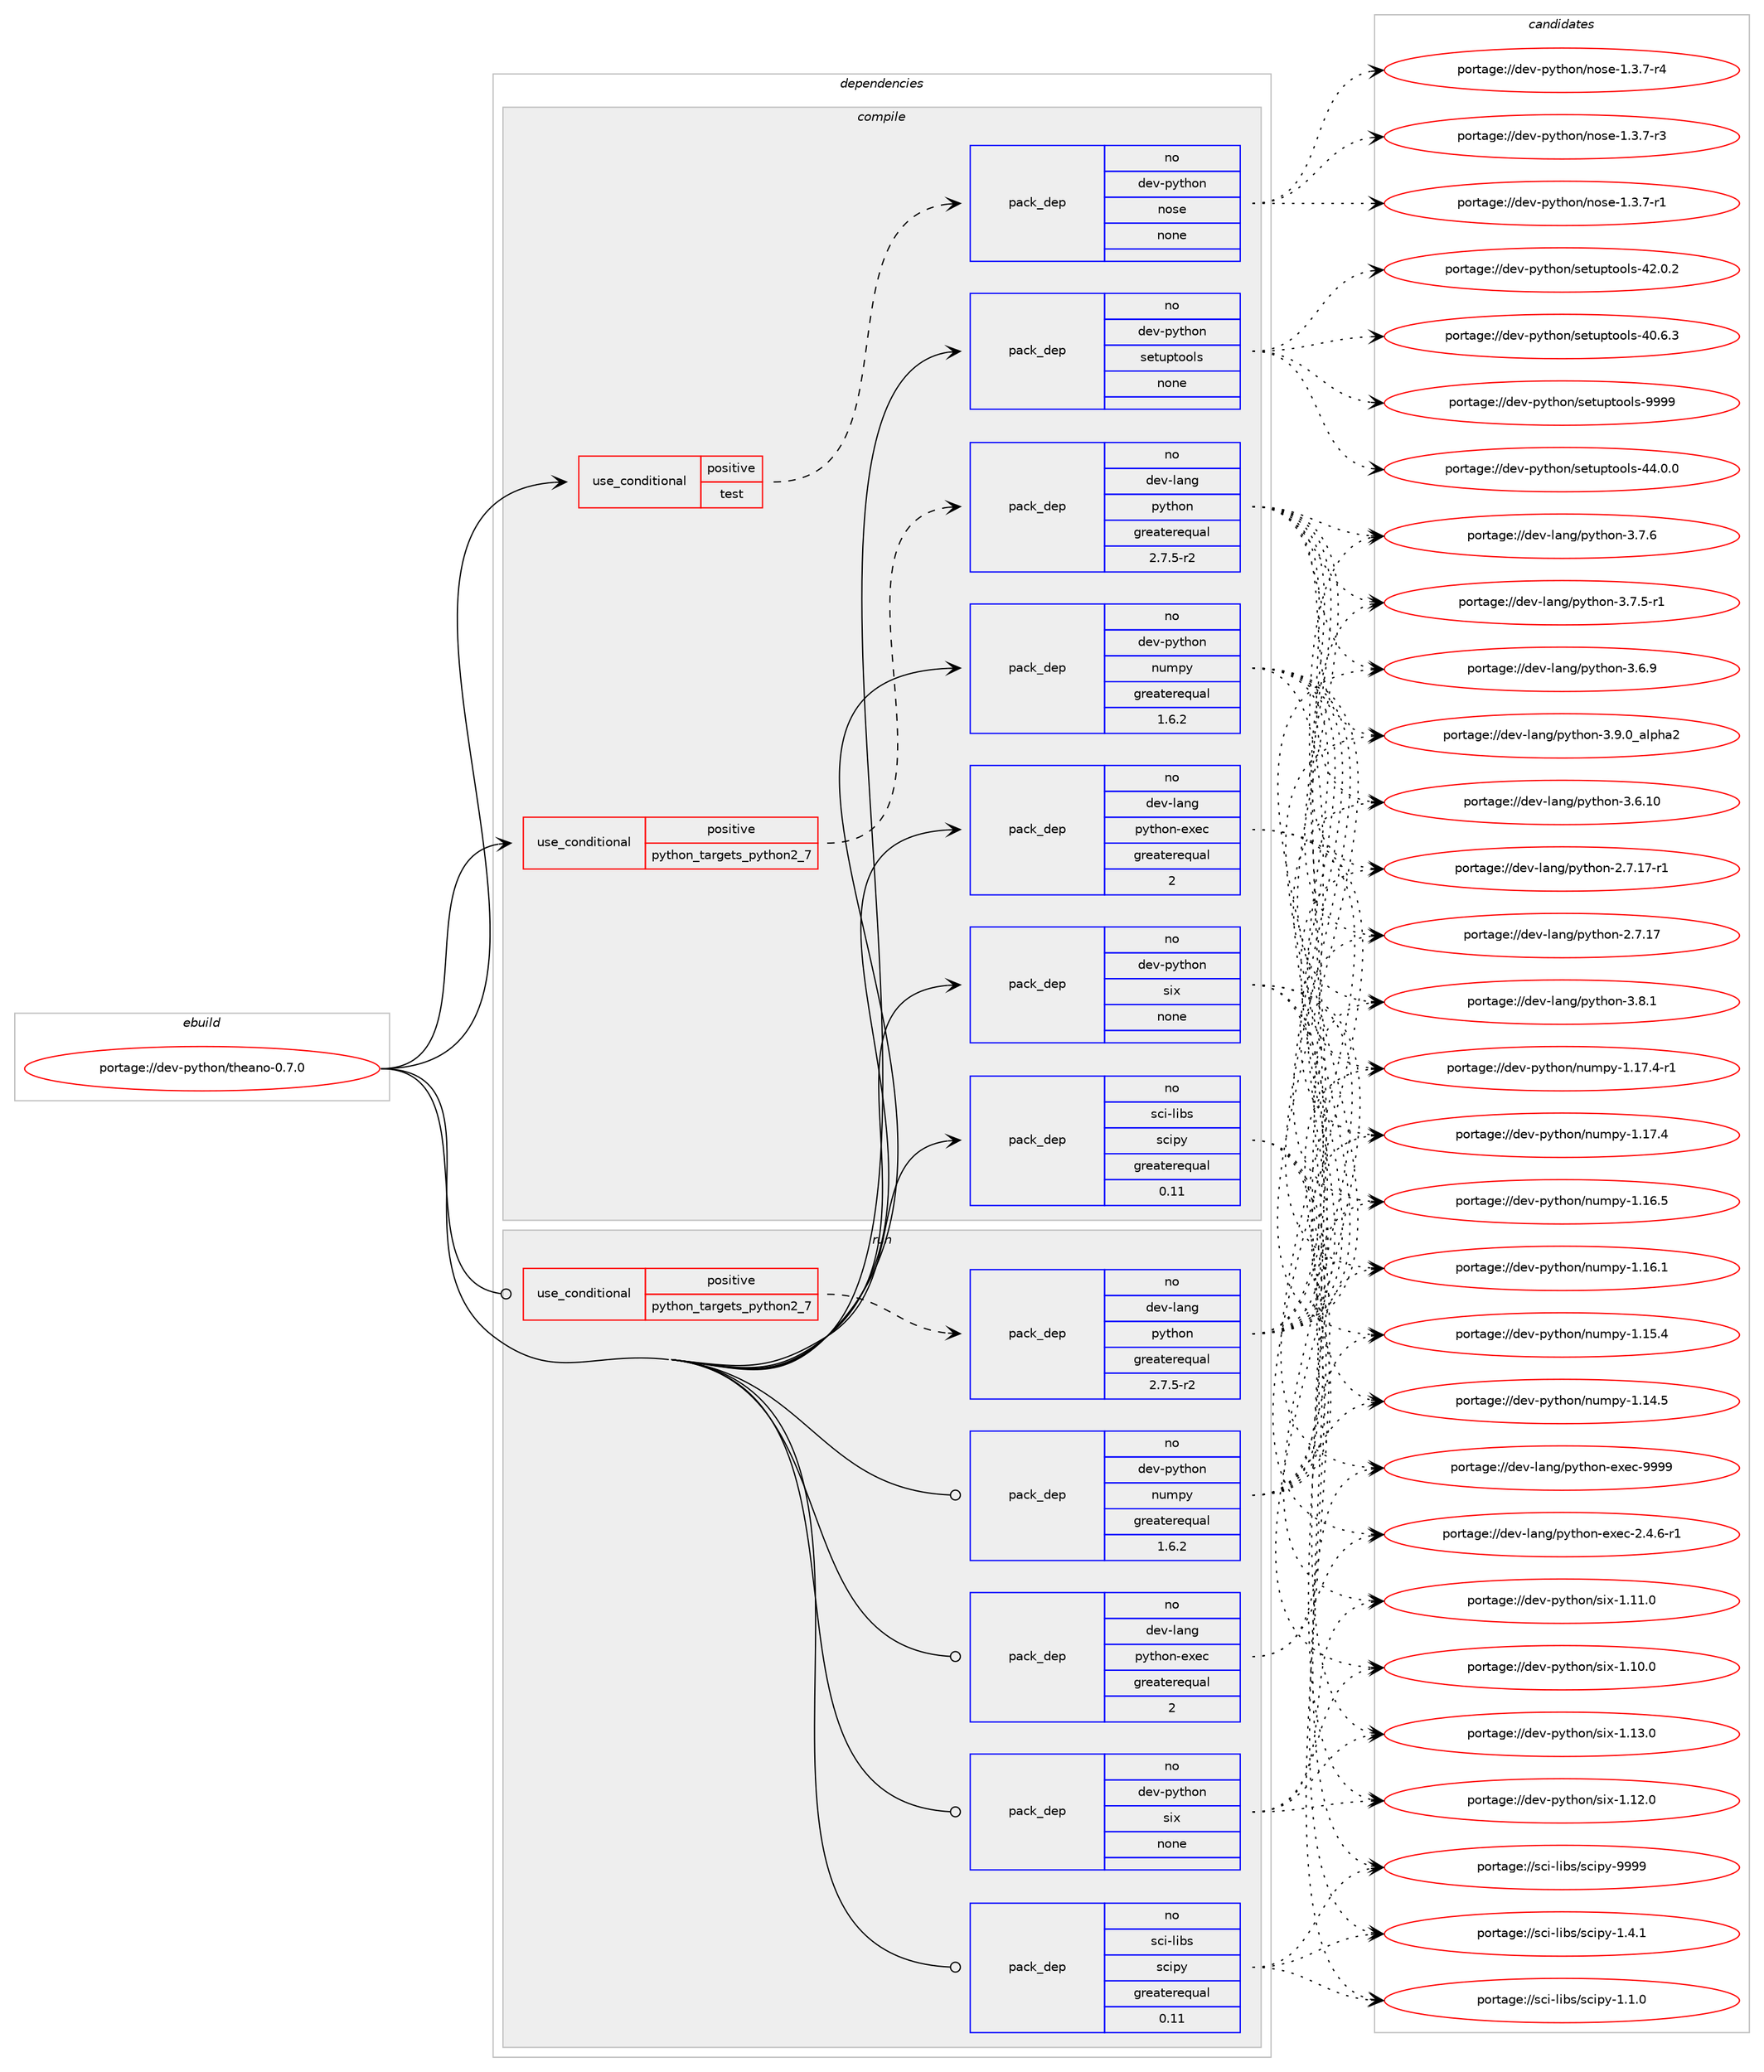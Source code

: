 digraph prolog {

# *************
# Graph options
# *************

newrank=true;
concentrate=true;
compound=true;
graph [rankdir=LR,fontname=Helvetica,fontsize=10,ranksep=1.5];#, ranksep=2.5, nodesep=0.2];
edge  [arrowhead=vee];
node  [fontname=Helvetica,fontsize=10];

# **********
# The ebuild
# **********

subgraph cluster_leftcol {
color=gray;
label=<<i>ebuild</i>>;
id [label="portage://dev-python/theano-0.7.0", color=red, width=4, href="../dev-python/theano-0.7.0.svg"];
}

# ****************
# The dependencies
# ****************

subgraph cluster_midcol {
color=gray;
label=<<i>dependencies</i>>;
subgraph cluster_compile {
fillcolor="#eeeeee";
style=filled;
label=<<i>compile</i>>;
subgraph cond104749 {
dependency421913 [label=<<TABLE BORDER="0" CELLBORDER="1" CELLSPACING="0" CELLPADDING="4"><TR><TD ROWSPAN="3" CELLPADDING="10">use_conditional</TD></TR><TR><TD>positive</TD></TR><TR><TD>python_targets_python2_7</TD></TR></TABLE>>, shape=none, color=red];
subgraph pack312267 {
dependency421914 [label=<<TABLE BORDER="0" CELLBORDER="1" CELLSPACING="0" CELLPADDING="4" WIDTH="220"><TR><TD ROWSPAN="6" CELLPADDING="30">pack_dep</TD></TR><TR><TD WIDTH="110">no</TD></TR><TR><TD>dev-lang</TD></TR><TR><TD>python</TD></TR><TR><TD>greaterequal</TD></TR><TR><TD>2.7.5-r2</TD></TR></TABLE>>, shape=none, color=blue];
}
dependency421913:e -> dependency421914:w [weight=20,style="dashed",arrowhead="vee"];
}
id:e -> dependency421913:w [weight=20,style="solid",arrowhead="vee"];
subgraph cond104750 {
dependency421915 [label=<<TABLE BORDER="0" CELLBORDER="1" CELLSPACING="0" CELLPADDING="4"><TR><TD ROWSPAN="3" CELLPADDING="10">use_conditional</TD></TR><TR><TD>positive</TD></TR><TR><TD>test</TD></TR></TABLE>>, shape=none, color=red];
subgraph pack312268 {
dependency421916 [label=<<TABLE BORDER="0" CELLBORDER="1" CELLSPACING="0" CELLPADDING="4" WIDTH="220"><TR><TD ROWSPAN="6" CELLPADDING="30">pack_dep</TD></TR><TR><TD WIDTH="110">no</TD></TR><TR><TD>dev-python</TD></TR><TR><TD>nose</TD></TR><TR><TD>none</TD></TR><TR><TD></TD></TR></TABLE>>, shape=none, color=blue];
}
dependency421915:e -> dependency421916:w [weight=20,style="dashed",arrowhead="vee"];
}
id:e -> dependency421915:w [weight=20,style="solid",arrowhead="vee"];
subgraph pack312269 {
dependency421917 [label=<<TABLE BORDER="0" CELLBORDER="1" CELLSPACING="0" CELLPADDING="4" WIDTH="220"><TR><TD ROWSPAN="6" CELLPADDING="30">pack_dep</TD></TR><TR><TD WIDTH="110">no</TD></TR><TR><TD>dev-lang</TD></TR><TR><TD>python-exec</TD></TR><TR><TD>greaterequal</TD></TR><TR><TD>2</TD></TR></TABLE>>, shape=none, color=blue];
}
id:e -> dependency421917:w [weight=20,style="solid",arrowhead="vee"];
subgraph pack312270 {
dependency421918 [label=<<TABLE BORDER="0" CELLBORDER="1" CELLSPACING="0" CELLPADDING="4" WIDTH="220"><TR><TD ROWSPAN="6" CELLPADDING="30">pack_dep</TD></TR><TR><TD WIDTH="110">no</TD></TR><TR><TD>dev-python</TD></TR><TR><TD>numpy</TD></TR><TR><TD>greaterequal</TD></TR><TR><TD>1.6.2</TD></TR></TABLE>>, shape=none, color=blue];
}
id:e -> dependency421918:w [weight=20,style="solid",arrowhead="vee"];
subgraph pack312271 {
dependency421919 [label=<<TABLE BORDER="0" CELLBORDER="1" CELLSPACING="0" CELLPADDING="4" WIDTH="220"><TR><TD ROWSPAN="6" CELLPADDING="30">pack_dep</TD></TR><TR><TD WIDTH="110">no</TD></TR><TR><TD>dev-python</TD></TR><TR><TD>setuptools</TD></TR><TR><TD>none</TD></TR><TR><TD></TD></TR></TABLE>>, shape=none, color=blue];
}
id:e -> dependency421919:w [weight=20,style="solid",arrowhead="vee"];
subgraph pack312272 {
dependency421920 [label=<<TABLE BORDER="0" CELLBORDER="1" CELLSPACING="0" CELLPADDING="4" WIDTH="220"><TR><TD ROWSPAN="6" CELLPADDING="30">pack_dep</TD></TR><TR><TD WIDTH="110">no</TD></TR><TR><TD>dev-python</TD></TR><TR><TD>six</TD></TR><TR><TD>none</TD></TR><TR><TD></TD></TR></TABLE>>, shape=none, color=blue];
}
id:e -> dependency421920:w [weight=20,style="solid",arrowhead="vee"];
subgraph pack312273 {
dependency421921 [label=<<TABLE BORDER="0" CELLBORDER="1" CELLSPACING="0" CELLPADDING="4" WIDTH="220"><TR><TD ROWSPAN="6" CELLPADDING="30">pack_dep</TD></TR><TR><TD WIDTH="110">no</TD></TR><TR><TD>sci-libs</TD></TR><TR><TD>scipy</TD></TR><TR><TD>greaterequal</TD></TR><TR><TD>0.11</TD></TR></TABLE>>, shape=none, color=blue];
}
id:e -> dependency421921:w [weight=20,style="solid",arrowhead="vee"];
}
subgraph cluster_compileandrun {
fillcolor="#eeeeee";
style=filled;
label=<<i>compile and run</i>>;
}
subgraph cluster_run {
fillcolor="#eeeeee";
style=filled;
label=<<i>run</i>>;
subgraph cond104751 {
dependency421922 [label=<<TABLE BORDER="0" CELLBORDER="1" CELLSPACING="0" CELLPADDING="4"><TR><TD ROWSPAN="3" CELLPADDING="10">use_conditional</TD></TR><TR><TD>positive</TD></TR><TR><TD>python_targets_python2_7</TD></TR></TABLE>>, shape=none, color=red];
subgraph pack312274 {
dependency421923 [label=<<TABLE BORDER="0" CELLBORDER="1" CELLSPACING="0" CELLPADDING="4" WIDTH="220"><TR><TD ROWSPAN="6" CELLPADDING="30">pack_dep</TD></TR><TR><TD WIDTH="110">no</TD></TR><TR><TD>dev-lang</TD></TR><TR><TD>python</TD></TR><TR><TD>greaterequal</TD></TR><TR><TD>2.7.5-r2</TD></TR></TABLE>>, shape=none, color=blue];
}
dependency421922:e -> dependency421923:w [weight=20,style="dashed",arrowhead="vee"];
}
id:e -> dependency421922:w [weight=20,style="solid",arrowhead="odot"];
subgraph pack312275 {
dependency421924 [label=<<TABLE BORDER="0" CELLBORDER="1" CELLSPACING="0" CELLPADDING="4" WIDTH="220"><TR><TD ROWSPAN="6" CELLPADDING="30">pack_dep</TD></TR><TR><TD WIDTH="110">no</TD></TR><TR><TD>dev-lang</TD></TR><TR><TD>python-exec</TD></TR><TR><TD>greaterequal</TD></TR><TR><TD>2</TD></TR></TABLE>>, shape=none, color=blue];
}
id:e -> dependency421924:w [weight=20,style="solid",arrowhead="odot"];
subgraph pack312276 {
dependency421925 [label=<<TABLE BORDER="0" CELLBORDER="1" CELLSPACING="0" CELLPADDING="4" WIDTH="220"><TR><TD ROWSPAN="6" CELLPADDING="30">pack_dep</TD></TR><TR><TD WIDTH="110">no</TD></TR><TR><TD>dev-python</TD></TR><TR><TD>numpy</TD></TR><TR><TD>greaterequal</TD></TR><TR><TD>1.6.2</TD></TR></TABLE>>, shape=none, color=blue];
}
id:e -> dependency421925:w [weight=20,style="solid",arrowhead="odot"];
subgraph pack312277 {
dependency421926 [label=<<TABLE BORDER="0" CELLBORDER="1" CELLSPACING="0" CELLPADDING="4" WIDTH="220"><TR><TD ROWSPAN="6" CELLPADDING="30">pack_dep</TD></TR><TR><TD WIDTH="110">no</TD></TR><TR><TD>dev-python</TD></TR><TR><TD>six</TD></TR><TR><TD>none</TD></TR><TR><TD></TD></TR></TABLE>>, shape=none, color=blue];
}
id:e -> dependency421926:w [weight=20,style="solid",arrowhead="odot"];
subgraph pack312278 {
dependency421927 [label=<<TABLE BORDER="0" CELLBORDER="1" CELLSPACING="0" CELLPADDING="4" WIDTH="220"><TR><TD ROWSPAN="6" CELLPADDING="30">pack_dep</TD></TR><TR><TD WIDTH="110">no</TD></TR><TR><TD>sci-libs</TD></TR><TR><TD>scipy</TD></TR><TR><TD>greaterequal</TD></TR><TR><TD>0.11</TD></TR></TABLE>>, shape=none, color=blue];
}
id:e -> dependency421927:w [weight=20,style="solid",arrowhead="odot"];
}
}

# **************
# The candidates
# **************

subgraph cluster_choices {
rank=same;
color=gray;
label=<<i>candidates</i>>;

subgraph choice312267 {
color=black;
nodesep=1;
choice10010111845108971101034711212111610411111045514657464895971081121049750 [label="portage://dev-lang/python-3.9.0_alpha2", color=red, width=4,href="../dev-lang/python-3.9.0_alpha2.svg"];
choice100101118451089711010347112121116104111110455146564649 [label="portage://dev-lang/python-3.8.1", color=red, width=4,href="../dev-lang/python-3.8.1.svg"];
choice100101118451089711010347112121116104111110455146554654 [label="portage://dev-lang/python-3.7.6", color=red, width=4,href="../dev-lang/python-3.7.6.svg"];
choice1001011184510897110103471121211161041111104551465546534511449 [label="portage://dev-lang/python-3.7.5-r1", color=red, width=4,href="../dev-lang/python-3.7.5-r1.svg"];
choice100101118451089711010347112121116104111110455146544657 [label="portage://dev-lang/python-3.6.9", color=red, width=4,href="../dev-lang/python-3.6.9.svg"];
choice10010111845108971101034711212111610411111045514654464948 [label="portage://dev-lang/python-3.6.10", color=red, width=4,href="../dev-lang/python-3.6.10.svg"];
choice100101118451089711010347112121116104111110455046554649554511449 [label="portage://dev-lang/python-2.7.17-r1", color=red, width=4,href="../dev-lang/python-2.7.17-r1.svg"];
choice10010111845108971101034711212111610411111045504655464955 [label="portage://dev-lang/python-2.7.17", color=red, width=4,href="../dev-lang/python-2.7.17.svg"];
dependency421914:e -> choice10010111845108971101034711212111610411111045514657464895971081121049750:w [style=dotted,weight="100"];
dependency421914:e -> choice100101118451089711010347112121116104111110455146564649:w [style=dotted,weight="100"];
dependency421914:e -> choice100101118451089711010347112121116104111110455146554654:w [style=dotted,weight="100"];
dependency421914:e -> choice1001011184510897110103471121211161041111104551465546534511449:w [style=dotted,weight="100"];
dependency421914:e -> choice100101118451089711010347112121116104111110455146544657:w [style=dotted,weight="100"];
dependency421914:e -> choice10010111845108971101034711212111610411111045514654464948:w [style=dotted,weight="100"];
dependency421914:e -> choice100101118451089711010347112121116104111110455046554649554511449:w [style=dotted,weight="100"];
dependency421914:e -> choice10010111845108971101034711212111610411111045504655464955:w [style=dotted,weight="100"];
}
subgraph choice312268 {
color=black;
nodesep=1;
choice10010111845112121116104111110471101111151014549465146554511452 [label="portage://dev-python/nose-1.3.7-r4", color=red, width=4,href="../dev-python/nose-1.3.7-r4.svg"];
choice10010111845112121116104111110471101111151014549465146554511451 [label="portage://dev-python/nose-1.3.7-r3", color=red, width=4,href="../dev-python/nose-1.3.7-r3.svg"];
choice10010111845112121116104111110471101111151014549465146554511449 [label="portage://dev-python/nose-1.3.7-r1", color=red, width=4,href="../dev-python/nose-1.3.7-r1.svg"];
dependency421916:e -> choice10010111845112121116104111110471101111151014549465146554511452:w [style=dotted,weight="100"];
dependency421916:e -> choice10010111845112121116104111110471101111151014549465146554511451:w [style=dotted,weight="100"];
dependency421916:e -> choice10010111845112121116104111110471101111151014549465146554511449:w [style=dotted,weight="100"];
}
subgraph choice312269 {
color=black;
nodesep=1;
choice10010111845108971101034711212111610411111045101120101994557575757 [label="portage://dev-lang/python-exec-9999", color=red, width=4,href="../dev-lang/python-exec-9999.svg"];
choice10010111845108971101034711212111610411111045101120101994550465246544511449 [label="portage://dev-lang/python-exec-2.4.6-r1", color=red, width=4,href="../dev-lang/python-exec-2.4.6-r1.svg"];
dependency421917:e -> choice10010111845108971101034711212111610411111045101120101994557575757:w [style=dotted,weight="100"];
dependency421917:e -> choice10010111845108971101034711212111610411111045101120101994550465246544511449:w [style=dotted,weight="100"];
}
subgraph choice312270 {
color=black;
nodesep=1;
choice1001011184511212111610411111047110117109112121454946495546524511449 [label="portage://dev-python/numpy-1.17.4-r1", color=red, width=4,href="../dev-python/numpy-1.17.4-r1.svg"];
choice100101118451121211161041111104711011710911212145494649554652 [label="portage://dev-python/numpy-1.17.4", color=red, width=4,href="../dev-python/numpy-1.17.4.svg"];
choice100101118451121211161041111104711011710911212145494649544653 [label="portage://dev-python/numpy-1.16.5", color=red, width=4,href="../dev-python/numpy-1.16.5.svg"];
choice100101118451121211161041111104711011710911212145494649544649 [label="portage://dev-python/numpy-1.16.1", color=red, width=4,href="../dev-python/numpy-1.16.1.svg"];
choice100101118451121211161041111104711011710911212145494649534652 [label="portage://dev-python/numpy-1.15.4", color=red, width=4,href="../dev-python/numpy-1.15.4.svg"];
choice100101118451121211161041111104711011710911212145494649524653 [label="portage://dev-python/numpy-1.14.5", color=red, width=4,href="../dev-python/numpy-1.14.5.svg"];
dependency421918:e -> choice1001011184511212111610411111047110117109112121454946495546524511449:w [style=dotted,weight="100"];
dependency421918:e -> choice100101118451121211161041111104711011710911212145494649554652:w [style=dotted,weight="100"];
dependency421918:e -> choice100101118451121211161041111104711011710911212145494649544653:w [style=dotted,weight="100"];
dependency421918:e -> choice100101118451121211161041111104711011710911212145494649544649:w [style=dotted,weight="100"];
dependency421918:e -> choice100101118451121211161041111104711011710911212145494649534652:w [style=dotted,weight="100"];
dependency421918:e -> choice100101118451121211161041111104711011710911212145494649524653:w [style=dotted,weight="100"];
}
subgraph choice312271 {
color=black;
nodesep=1;
choice10010111845112121116104111110471151011161171121161111111081154557575757 [label="portage://dev-python/setuptools-9999", color=red, width=4,href="../dev-python/setuptools-9999.svg"];
choice100101118451121211161041111104711510111611711211611111110811545525246484648 [label="portage://dev-python/setuptools-44.0.0", color=red, width=4,href="../dev-python/setuptools-44.0.0.svg"];
choice100101118451121211161041111104711510111611711211611111110811545525046484650 [label="portage://dev-python/setuptools-42.0.2", color=red, width=4,href="../dev-python/setuptools-42.0.2.svg"];
choice100101118451121211161041111104711510111611711211611111110811545524846544651 [label="portage://dev-python/setuptools-40.6.3", color=red, width=4,href="../dev-python/setuptools-40.6.3.svg"];
dependency421919:e -> choice10010111845112121116104111110471151011161171121161111111081154557575757:w [style=dotted,weight="100"];
dependency421919:e -> choice100101118451121211161041111104711510111611711211611111110811545525246484648:w [style=dotted,weight="100"];
dependency421919:e -> choice100101118451121211161041111104711510111611711211611111110811545525046484650:w [style=dotted,weight="100"];
dependency421919:e -> choice100101118451121211161041111104711510111611711211611111110811545524846544651:w [style=dotted,weight="100"];
}
subgraph choice312272 {
color=black;
nodesep=1;
choice100101118451121211161041111104711510512045494649514648 [label="portage://dev-python/six-1.13.0", color=red, width=4,href="../dev-python/six-1.13.0.svg"];
choice100101118451121211161041111104711510512045494649504648 [label="portage://dev-python/six-1.12.0", color=red, width=4,href="../dev-python/six-1.12.0.svg"];
choice100101118451121211161041111104711510512045494649494648 [label="portage://dev-python/six-1.11.0", color=red, width=4,href="../dev-python/six-1.11.0.svg"];
choice100101118451121211161041111104711510512045494649484648 [label="portage://dev-python/six-1.10.0", color=red, width=4,href="../dev-python/six-1.10.0.svg"];
dependency421920:e -> choice100101118451121211161041111104711510512045494649514648:w [style=dotted,weight="100"];
dependency421920:e -> choice100101118451121211161041111104711510512045494649504648:w [style=dotted,weight="100"];
dependency421920:e -> choice100101118451121211161041111104711510512045494649494648:w [style=dotted,weight="100"];
dependency421920:e -> choice100101118451121211161041111104711510512045494649484648:w [style=dotted,weight="100"];
}
subgraph choice312273 {
color=black;
nodesep=1;
choice11599105451081059811547115991051121214557575757 [label="portage://sci-libs/scipy-9999", color=red, width=4,href="../sci-libs/scipy-9999.svg"];
choice1159910545108105981154711599105112121454946524649 [label="portage://sci-libs/scipy-1.4.1", color=red, width=4,href="../sci-libs/scipy-1.4.1.svg"];
choice1159910545108105981154711599105112121454946494648 [label="portage://sci-libs/scipy-1.1.0", color=red, width=4,href="../sci-libs/scipy-1.1.0.svg"];
dependency421921:e -> choice11599105451081059811547115991051121214557575757:w [style=dotted,weight="100"];
dependency421921:e -> choice1159910545108105981154711599105112121454946524649:w [style=dotted,weight="100"];
dependency421921:e -> choice1159910545108105981154711599105112121454946494648:w [style=dotted,weight="100"];
}
subgraph choice312274 {
color=black;
nodesep=1;
choice10010111845108971101034711212111610411111045514657464895971081121049750 [label="portage://dev-lang/python-3.9.0_alpha2", color=red, width=4,href="../dev-lang/python-3.9.0_alpha2.svg"];
choice100101118451089711010347112121116104111110455146564649 [label="portage://dev-lang/python-3.8.1", color=red, width=4,href="../dev-lang/python-3.8.1.svg"];
choice100101118451089711010347112121116104111110455146554654 [label="portage://dev-lang/python-3.7.6", color=red, width=4,href="../dev-lang/python-3.7.6.svg"];
choice1001011184510897110103471121211161041111104551465546534511449 [label="portage://dev-lang/python-3.7.5-r1", color=red, width=4,href="../dev-lang/python-3.7.5-r1.svg"];
choice100101118451089711010347112121116104111110455146544657 [label="portage://dev-lang/python-3.6.9", color=red, width=4,href="../dev-lang/python-3.6.9.svg"];
choice10010111845108971101034711212111610411111045514654464948 [label="portage://dev-lang/python-3.6.10", color=red, width=4,href="../dev-lang/python-3.6.10.svg"];
choice100101118451089711010347112121116104111110455046554649554511449 [label="portage://dev-lang/python-2.7.17-r1", color=red, width=4,href="../dev-lang/python-2.7.17-r1.svg"];
choice10010111845108971101034711212111610411111045504655464955 [label="portage://dev-lang/python-2.7.17", color=red, width=4,href="../dev-lang/python-2.7.17.svg"];
dependency421923:e -> choice10010111845108971101034711212111610411111045514657464895971081121049750:w [style=dotted,weight="100"];
dependency421923:e -> choice100101118451089711010347112121116104111110455146564649:w [style=dotted,weight="100"];
dependency421923:e -> choice100101118451089711010347112121116104111110455146554654:w [style=dotted,weight="100"];
dependency421923:e -> choice1001011184510897110103471121211161041111104551465546534511449:w [style=dotted,weight="100"];
dependency421923:e -> choice100101118451089711010347112121116104111110455146544657:w [style=dotted,weight="100"];
dependency421923:e -> choice10010111845108971101034711212111610411111045514654464948:w [style=dotted,weight="100"];
dependency421923:e -> choice100101118451089711010347112121116104111110455046554649554511449:w [style=dotted,weight="100"];
dependency421923:e -> choice10010111845108971101034711212111610411111045504655464955:w [style=dotted,weight="100"];
}
subgraph choice312275 {
color=black;
nodesep=1;
choice10010111845108971101034711212111610411111045101120101994557575757 [label="portage://dev-lang/python-exec-9999", color=red, width=4,href="../dev-lang/python-exec-9999.svg"];
choice10010111845108971101034711212111610411111045101120101994550465246544511449 [label="portage://dev-lang/python-exec-2.4.6-r1", color=red, width=4,href="../dev-lang/python-exec-2.4.6-r1.svg"];
dependency421924:e -> choice10010111845108971101034711212111610411111045101120101994557575757:w [style=dotted,weight="100"];
dependency421924:e -> choice10010111845108971101034711212111610411111045101120101994550465246544511449:w [style=dotted,weight="100"];
}
subgraph choice312276 {
color=black;
nodesep=1;
choice1001011184511212111610411111047110117109112121454946495546524511449 [label="portage://dev-python/numpy-1.17.4-r1", color=red, width=4,href="../dev-python/numpy-1.17.4-r1.svg"];
choice100101118451121211161041111104711011710911212145494649554652 [label="portage://dev-python/numpy-1.17.4", color=red, width=4,href="../dev-python/numpy-1.17.4.svg"];
choice100101118451121211161041111104711011710911212145494649544653 [label="portage://dev-python/numpy-1.16.5", color=red, width=4,href="../dev-python/numpy-1.16.5.svg"];
choice100101118451121211161041111104711011710911212145494649544649 [label="portage://dev-python/numpy-1.16.1", color=red, width=4,href="../dev-python/numpy-1.16.1.svg"];
choice100101118451121211161041111104711011710911212145494649534652 [label="portage://dev-python/numpy-1.15.4", color=red, width=4,href="../dev-python/numpy-1.15.4.svg"];
choice100101118451121211161041111104711011710911212145494649524653 [label="portage://dev-python/numpy-1.14.5", color=red, width=4,href="../dev-python/numpy-1.14.5.svg"];
dependency421925:e -> choice1001011184511212111610411111047110117109112121454946495546524511449:w [style=dotted,weight="100"];
dependency421925:e -> choice100101118451121211161041111104711011710911212145494649554652:w [style=dotted,weight="100"];
dependency421925:e -> choice100101118451121211161041111104711011710911212145494649544653:w [style=dotted,weight="100"];
dependency421925:e -> choice100101118451121211161041111104711011710911212145494649544649:w [style=dotted,weight="100"];
dependency421925:e -> choice100101118451121211161041111104711011710911212145494649534652:w [style=dotted,weight="100"];
dependency421925:e -> choice100101118451121211161041111104711011710911212145494649524653:w [style=dotted,weight="100"];
}
subgraph choice312277 {
color=black;
nodesep=1;
choice100101118451121211161041111104711510512045494649514648 [label="portage://dev-python/six-1.13.0", color=red, width=4,href="../dev-python/six-1.13.0.svg"];
choice100101118451121211161041111104711510512045494649504648 [label="portage://dev-python/six-1.12.0", color=red, width=4,href="../dev-python/six-1.12.0.svg"];
choice100101118451121211161041111104711510512045494649494648 [label="portage://dev-python/six-1.11.0", color=red, width=4,href="../dev-python/six-1.11.0.svg"];
choice100101118451121211161041111104711510512045494649484648 [label="portage://dev-python/six-1.10.0", color=red, width=4,href="../dev-python/six-1.10.0.svg"];
dependency421926:e -> choice100101118451121211161041111104711510512045494649514648:w [style=dotted,weight="100"];
dependency421926:e -> choice100101118451121211161041111104711510512045494649504648:w [style=dotted,weight="100"];
dependency421926:e -> choice100101118451121211161041111104711510512045494649494648:w [style=dotted,weight="100"];
dependency421926:e -> choice100101118451121211161041111104711510512045494649484648:w [style=dotted,weight="100"];
}
subgraph choice312278 {
color=black;
nodesep=1;
choice11599105451081059811547115991051121214557575757 [label="portage://sci-libs/scipy-9999", color=red, width=4,href="../sci-libs/scipy-9999.svg"];
choice1159910545108105981154711599105112121454946524649 [label="portage://sci-libs/scipy-1.4.1", color=red, width=4,href="../sci-libs/scipy-1.4.1.svg"];
choice1159910545108105981154711599105112121454946494648 [label="portage://sci-libs/scipy-1.1.0", color=red, width=4,href="../sci-libs/scipy-1.1.0.svg"];
dependency421927:e -> choice11599105451081059811547115991051121214557575757:w [style=dotted,weight="100"];
dependency421927:e -> choice1159910545108105981154711599105112121454946524649:w [style=dotted,weight="100"];
dependency421927:e -> choice1159910545108105981154711599105112121454946494648:w [style=dotted,weight="100"];
}
}

}
